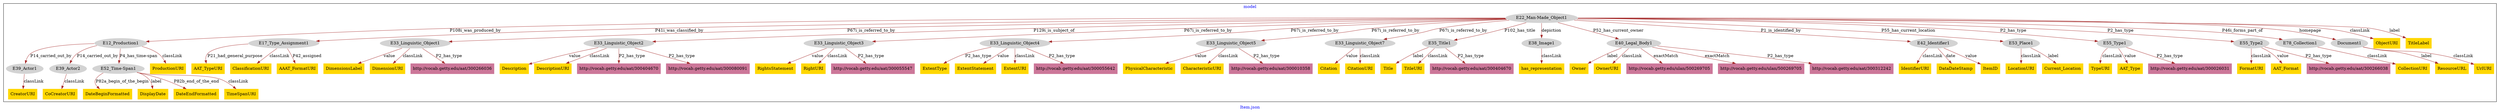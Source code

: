 digraph n0 {
fontcolor="blue"
remincross="true"
label="Item.json"
subgraph cluster {
label="model"
n2[style="filled",color="white",fillcolor="lightgray",label="E12_Production1"];
n3[style="filled",color="white",fillcolor="lightgray",label="E39_Actor1"];
n4[style="filled",color="white",fillcolor="lightgray",label="E39_Actor2"];
n5[style="filled",color="white",fillcolor="lightgray",label="E52_Time-Span1"];
n6[style="filled",color="white",fillcolor="lightgray",label="E22_Man-Made_Object1"];
n7[style="filled",color="white",fillcolor="lightgray",label="E17_Type_Assignment1"];
n8[style="filled",color="white",fillcolor="lightgray",label="E33_Linguistic_Object1"];
n9[style="filled",color="white",fillcolor="lightgray",label="E33_Linguistic_Object2"];
n10[style="filled",color="white",fillcolor="lightgray",label="E33_Linguistic_Object3"];
n11[style="filled",color="white",fillcolor="lightgray",label="E33_Linguistic_Object4"];
n12[style="filled",color="white",fillcolor="lightgray",label="E33_Linguistic_Object5"];
n13[style="filled",color="white",fillcolor="lightgray",label="E33_Linguistic_Object7"];
n14[style="filled",color="white",fillcolor="lightgray",label="E35_Title1"];
n15[style="filled",color="white",fillcolor="lightgray",label="E38_Image1"];
n16[style="filled",color="white",fillcolor="lightgray",label="E40_Legal_Body1"];
n17[style="filled",color="white",fillcolor="lightgray",label="E42_Identifier1"];
n18[style="filled",color="white",fillcolor="lightgray",label="E53_Place1"];
n19[style="filled",color="white",fillcolor="lightgray",label="E55_Type1"];
n20[style="filled",color="white",fillcolor="lightgray",label="E55_Type2"];
n21[style="filled",color="white",fillcolor="lightgray",label="E78_Collection1"];
n22[style="filled",color="white",fillcolor="lightgray",label="Document1"];
n23[shape="plaintext",style="filled",fillcolor="gold",label="AAT_TypeURI"];
n24[shape="plaintext",style="filled",fillcolor="gold",label="Owner"];
n25[shape="plaintext",style="filled",fillcolor="gold",label="has_representation"];
n26[shape="plaintext",style="filled",fillcolor="gold",label="ProductionURI"];
n27[shape="plaintext",style="filled",fillcolor="gold",label="CreatorURI"];
n28[shape="plaintext",style="filled",fillcolor="gold",label="ObjectURI"];
n29[shape="plaintext",style="filled",fillcolor="gold",label="DateBeginFormatted"];
n30[shape="plaintext",style="filled",fillcolor="gold",label="PhysicalCharacteristic"];
n31[shape="plaintext",style="filled",fillcolor="gold",label="LocationURI"];
n32[shape="plaintext",style="filled",fillcolor="gold",label="Description"];
n33[shape="plaintext",style="filled",fillcolor="gold",label="ResourceURL"];
n34[shape="plaintext",style="filled",fillcolor="gold",label="CollectionURI"];
n35[shape="plaintext",style="filled",fillcolor="gold",label="DisplayDate"];
n36[shape="plaintext",style="filled",fillcolor="gold",label="RightsStatement"];
n37[shape="plaintext",style="filled",fillcolor="gold",label="FormatURI"];
n38[shape="plaintext",style="filled",fillcolor="gold",label="DimensionsLabel"];
n39[shape="plaintext",style="filled",fillcolor="gold",label="TypeURI"];
n40[shape="plaintext",style="filled",fillcolor="gold",label="CoCreatorURI"];
n41[shape="plaintext",style="filled",fillcolor="gold",label="RightURI"];
n42[shape="plaintext",style="filled",fillcolor="gold",label="IdentifierURI"];
n43[shape="plaintext",style="filled",fillcolor="gold",label="Citation"];
n44[shape="plaintext",style="filled",fillcolor="gold",label="Current_Location"];
n45[shape="plaintext",style="filled",fillcolor="gold",label="Title"];
n46[shape="plaintext",style="filled",fillcolor="gold",label="TitleURI"];
n47[shape="plaintext",style="filled",fillcolor="gold",label="DataDateStamp"];
n48[shape="plaintext",style="filled",fillcolor="gold",label="DateEndFormatted"];
n49[shape="plaintext",style="filled",fillcolor="gold",label="ExtentType"];
n50[shape="plaintext",style="filled",fillcolor="gold",label="TitleLabel"];
n51[shape="plaintext",style="filled",fillcolor="gold",label="DescriptionURI"];
n52[shape="plaintext",style="filled",fillcolor="gold",label="TimeSpanURI"];
n53[shape="plaintext",style="filled",fillcolor="gold",label="AAT_Type"];
n54[shape="plaintext",style="filled",fillcolor="gold",label="ExtentStatement"];
n55[shape="plaintext",style="filled",fillcolor="gold",label="ItemID"];
n56[shape="plaintext",style="filled",fillcolor="gold",label="UrlURI"];
n57[shape="plaintext",style="filled",fillcolor="gold",label="CitationURI"];
n58[shape="plaintext",style="filled",fillcolor="gold",label="DimensionURI"];
n59[shape="plaintext",style="filled",fillcolor="gold",label="OwnerURI"];
n60[shape="plaintext",style="filled",fillcolor="gold",label="ClassificationURI"];
n61[shape="plaintext",style="filled",fillcolor="gold",label="CharacteristicURI"];
n62[shape="plaintext",style="filled",fillcolor="gold",label="AAAT_FormatURI"];
n63[shape="plaintext",style="filled",fillcolor="gold",label="ExtentURI"];
n64[shape="plaintext",style="filled",fillcolor="gold",label="AAT_Format"];
n65[shape="plaintext",style="filled",fillcolor="#CC7799",label="http://vocab.getty.edu/aat/300266038"];
n66[shape="plaintext",style="filled",fillcolor="#CC7799",label="http://vocab.getty.edu/aat/300010358"];
n67[shape="plaintext",style="filled",fillcolor="#CC7799",label="http://vocab.getty.edu/aat/300404670"];
n68[shape="plaintext",style="filled",fillcolor="#CC7799",label="http://vocab.getty.edu/aat/300055547"];
n69[shape="plaintext",style="filled",fillcolor="#CC7799",label="http://vocab.getty.edu/ulan/500269705"];
n70[shape="plaintext",style="filled",fillcolor="#CC7799",label="http://vocab.getty.edu/ulan/500269705"];
n71[shape="plaintext",style="filled",fillcolor="#CC7799",label="http://vocab.getty.edu/aat/300055642"];
n72[shape="plaintext",style="filled",fillcolor="#CC7799",label="http://vocab.getty.edu/aat/300266036"];
n73[shape="plaintext",style="filled",fillcolor="#CC7799",label="http://vocab.getty.edu/aat/300404670"];
n74[shape="plaintext",style="filled",fillcolor="#CC7799",label="http://vocab.getty.edu/aat/300026031"];
n75[shape="plaintext",style="filled",fillcolor="#CC7799",label="http://vocab.getty.edu/aat/300312242"];
n76[shape="plaintext",style="filled",fillcolor="#CC7799",label="http://vocab.getty.edu/aat/300080091"];
}
n2 -> n3[color="brown",fontcolor="black",label="P14_carried_out_by"]
n2 -> n4[color="brown",fontcolor="black",label="P14_carried_out_by"]
n2 -> n5[color="brown",fontcolor="black",label="P4_has_time-span"]
n6 -> n2[color="brown",fontcolor="black",label="P108i_was_produced_by"]
n6 -> n7[color="brown",fontcolor="black",label="P41i_was_classified_by"]
n6 -> n8[color="brown",fontcolor="black",label="P67i_is_referred_to_by"]
n6 -> n9[color="brown",fontcolor="black",label="P129i_is_subject_of"]
n6 -> n10[color="brown",fontcolor="black",label="P67i_is_referred_to_by"]
n6 -> n11[color="brown",fontcolor="black",label="P67i_is_referred_to_by"]
n6 -> n12[color="brown",fontcolor="black",label="P67i_is_referred_to_by"]
n6 -> n13[color="brown",fontcolor="black",label="P67i_is_referred_to_by"]
n6 -> n14[color="brown",fontcolor="black",label="P102_has_title"]
n6 -> n15[color="brown",fontcolor="black",label="depiction"]
n6 -> n16[color="brown",fontcolor="black",label="P52_has_current_owner"]
n6 -> n17[color="brown",fontcolor="black",label="P1_is_identified_by"]
n6 -> n18[color="brown",fontcolor="black",label="P55_has_current_location"]
n6 -> n19[color="brown",fontcolor="black",label="P2_has_type"]
n6 -> n20[color="brown",fontcolor="black",label="P2_has_type"]
n6 -> n21[color="brown",fontcolor="black",label="P46i_forms_part_of"]
n6 -> n22[color="brown",fontcolor="black",label="homepage"]
n7 -> n23[color="brown",fontcolor="black",label="P21_had_general_purpose"]
n16 -> n24[color="brown",fontcolor="black",label="label"]
n15 -> n25[color="brown",fontcolor="black",label="classLink"]
n2 -> n26[color="brown",fontcolor="black",label="classLink"]
n3 -> n27[color="brown",fontcolor="black",label="classLink"]
n6 -> n28[color="brown",fontcolor="black",label="classLink"]
n5 -> n29[color="brown",fontcolor="black",label="P82a_begin_of_the_begin"]
n12 -> n30[color="brown",fontcolor="black",label="value"]
n18 -> n31[color="brown",fontcolor="black",label="classLink"]
n9 -> n32[color="brown",fontcolor="black",label="value"]
n22 -> n33[color="brown",fontcolor="black",label="label"]
n21 -> n34[color="brown",fontcolor="black",label="classLink"]
n5 -> n35[color="brown",fontcolor="black",label="label"]
n10 -> n36[color="brown",fontcolor="black",label="value"]
n20 -> n37[color="brown",fontcolor="black",label="classLink"]
n8 -> n38[color="brown",fontcolor="black",label="value"]
n19 -> n39[color="brown",fontcolor="black",label="classLink"]
n4 -> n40[color="brown",fontcolor="black",label="classLink"]
n10 -> n41[color="brown",fontcolor="black",label="classLink"]
n17 -> n42[color="brown",fontcolor="black",label="classLink"]
n13 -> n43[color="brown",fontcolor="black",label="value"]
n18 -> n44[color="brown",fontcolor="black",label="label"]
n14 -> n45[color="brown",fontcolor="black",label="label"]
n14 -> n46[color="brown",fontcolor="black",label="classLink"]
n17 -> n47[color="brown",fontcolor="black",label="date"]
n5 -> n48[color="brown",fontcolor="black",label="P82b_end_of_the_end"]
n11 -> n49[color="brown",fontcolor="black",label="P2_has_type"]
n6 -> n50[color="brown",fontcolor="black",label="label"]
n9 -> n51[color="brown",fontcolor="black",label="classLink"]
n5 -> n52[color="brown",fontcolor="black",label="classLink"]
n19 -> n53[color="brown",fontcolor="black",label="value"]
n11 -> n54[color="brown",fontcolor="black",label="value"]
n17 -> n55[color="brown",fontcolor="black",label="value"]
n22 -> n56[color="brown",fontcolor="black",label="classLink"]
n13 -> n57[color="brown",fontcolor="black",label="classLink"]
n8 -> n58[color="brown",fontcolor="black",label="classLink"]
n16 -> n59[color="brown",fontcolor="black",label="classLink"]
n7 -> n60[color="brown",fontcolor="black",label="classLink"]
n12 -> n61[color="brown",fontcolor="black",label="classLink"]
n7 -> n62[color="brown",fontcolor="black",label="P42_assigned"]
n11 -> n63[color="brown",fontcolor="black",label="classLink"]
n20 -> n64[color="brown",fontcolor="black",label="value"]
n20 -> n65[color="brown",fontcolor="black",label="P2_has_type"]
n12 -> n66[color="brown",fontcolor="black",label="P2_has_type"]
n14 -> n67[color="brown",fontcolor="black",label="P2_has_type"]
n10 -> n68[color="brown",fontcolor="black",label="P2_has_type"]
n16 -> n69[color="brown",fontcolor="black",label="exactMatch"]
n16 -> n70[color="brown",fontcolor="black",label="exactMatch"]
n11 -> n71[color="brown",fontcolor="black",label="P2_has_type"]
n8 -> n72[color="brown",fontcolor="black",label="P2_has_type"]
n9 -> n73[color="brown",fontcolor="black",label="P2_has_type"]
n19 -> n74[color="brown",fontcolor="black",label="P2_has_type"]
n16 -> n75[color="brown",fontcolor="black",label="P2_has_type"]
n9 -> n76[color="brown",fontcolor="black",label="P2_has_type"]
}
